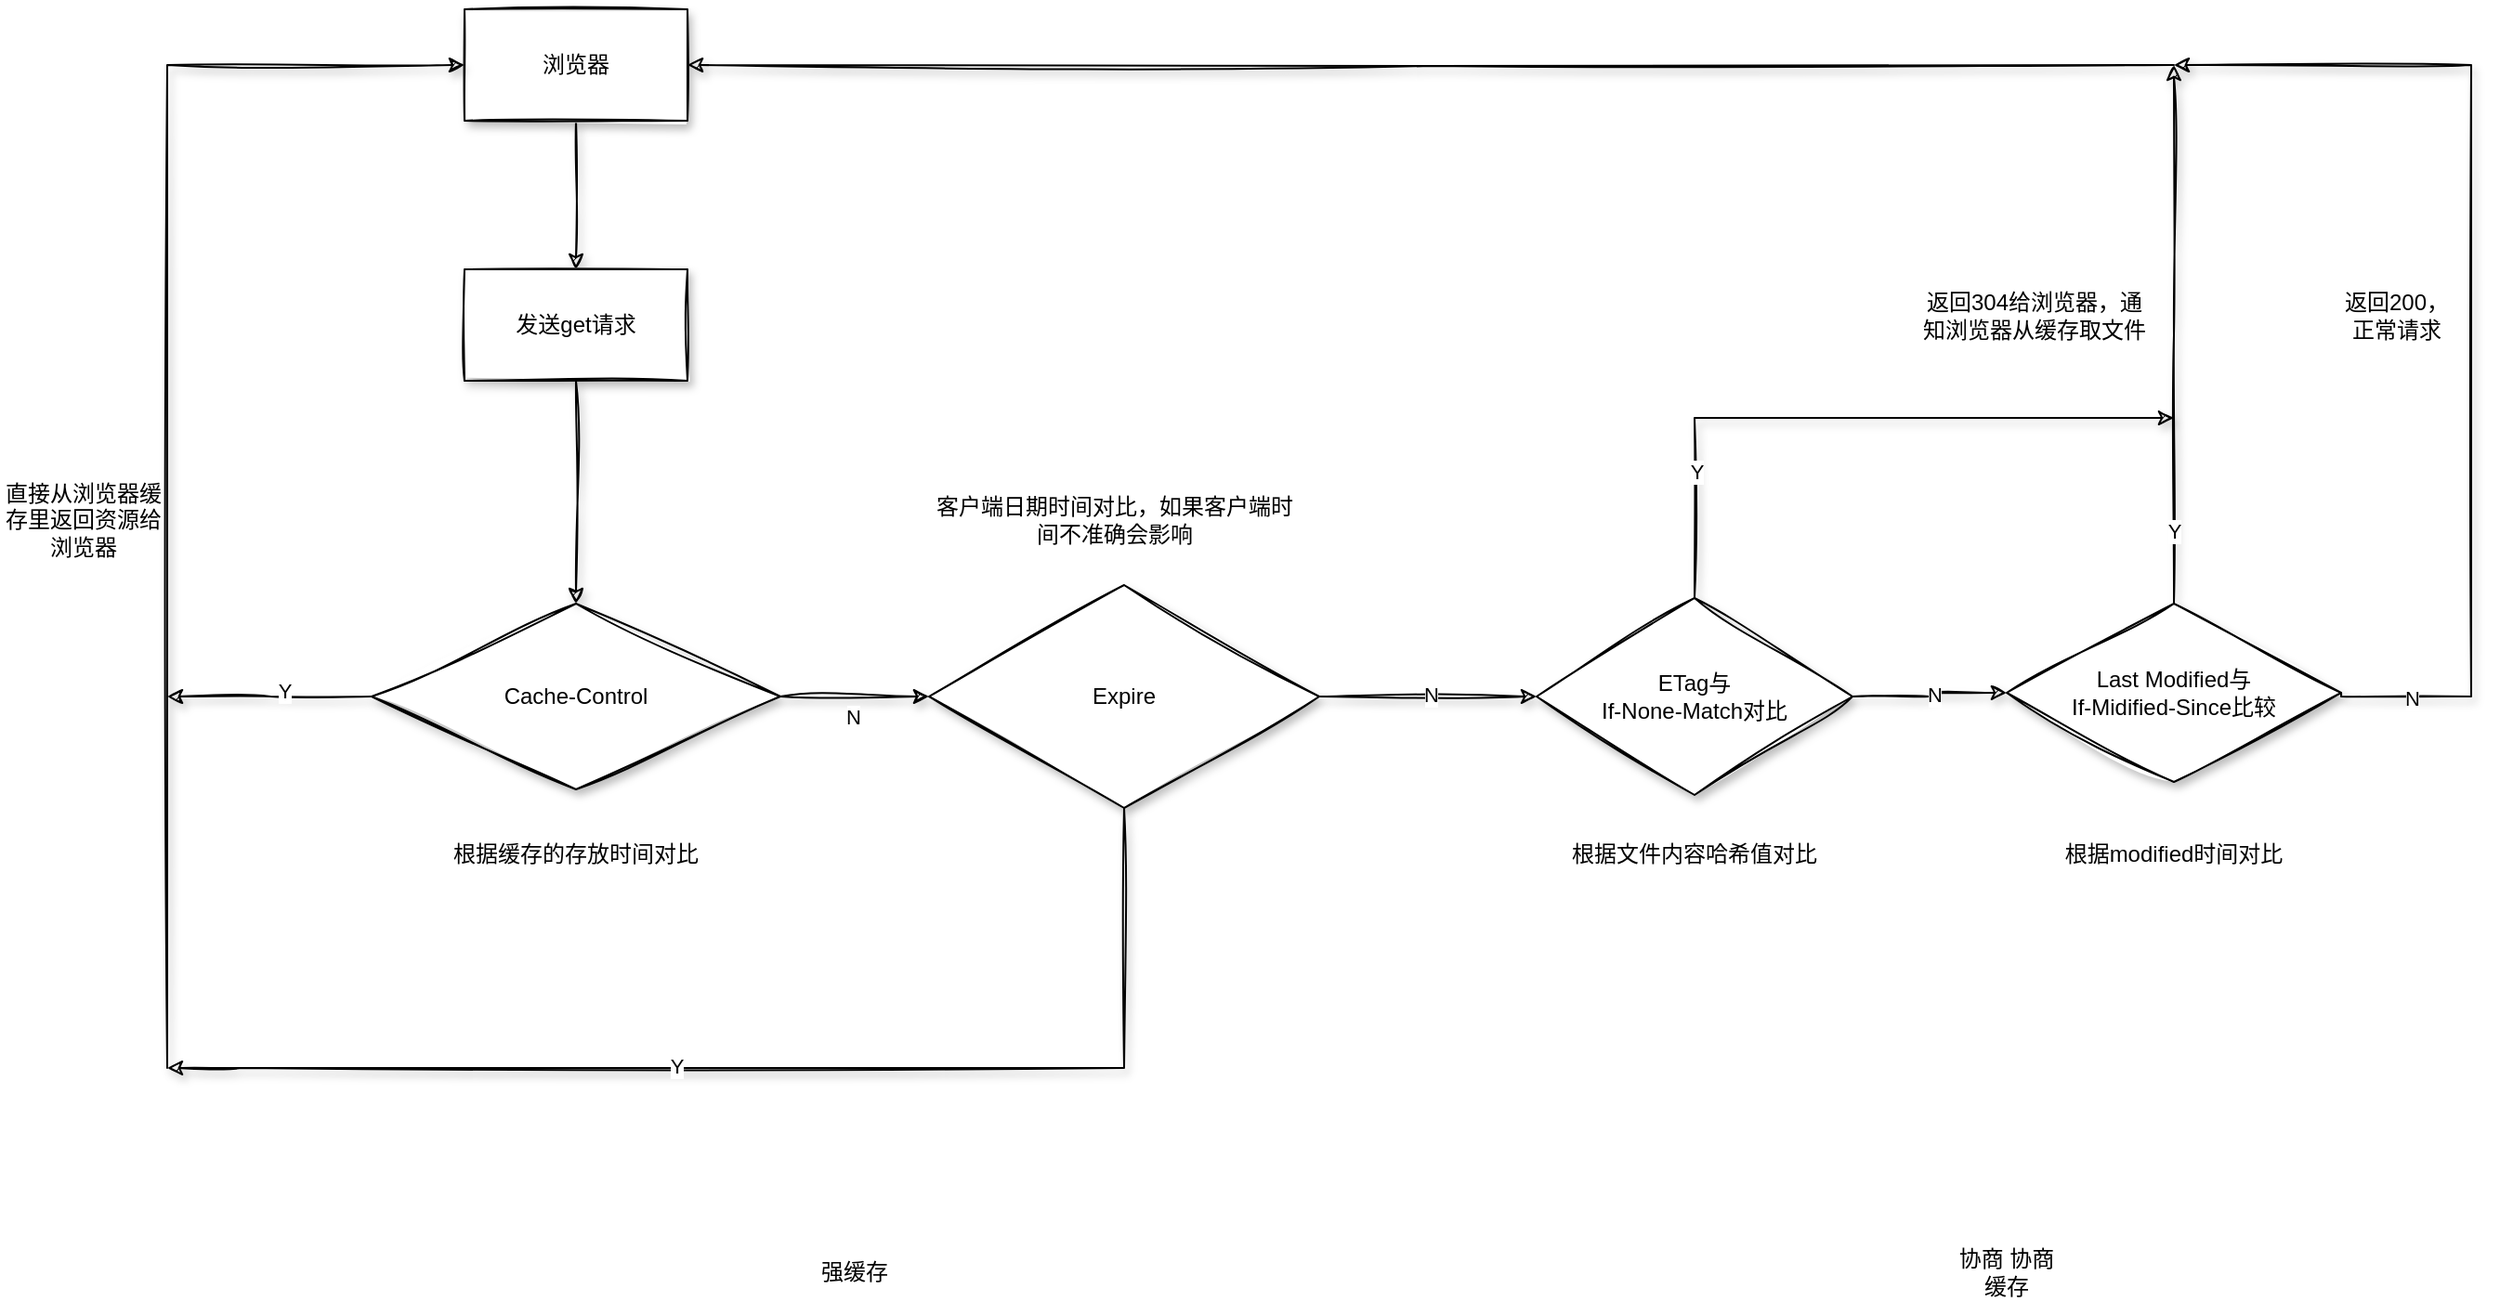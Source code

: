 <mxfile version="20.8.13" type="github">
  <diagram name="第 1 页" id="V0COgpP89dOGvzGSUEoR">
    <mxGraphModel dx="1399" dy="2041" grid="1" gridSize="10" guides="1" tooltips="1" connect="1" arrows="1" fold="1" page="1" pageScale="1" pageWidth="827" pageHeight="1169" math="0" shadow="0">
      <root>
        <mxCell id="0" />
        <mxCell id="1" parent="0" />
        <mxCell id="HlPjlZRa1s9N4S-ejo73-7" style="edgeStyle=orthogonalEdgeStyle;rounded=0;orthogonalLoop=1;jettySize=auto;html=1;sketch=1;curveFitting=1;jiggle=2;shadow=1;" edge="1" parent="1" source="HlPjlZRa1s9N4S-ejo73-1" target="HlPjlZRa1s9N4S-ejo73-6">
          <mxGeometry relative="1" as="geometry" />
        </mxCell>
        <mxCell id="HlPjlZRa1s9N4S-ejo73-18" value="N" style="edgeLabel;html=1;align=center;verticalAlign=middle;resizable=0;points=[];" vertex="1" connectable="0" parent="HlPjlZRa1s9N4S-ejo73-7">
          <mxGeometry x="-0.182" y="-6" relative="1" as="geometry">
            <mxPoint x="6" y="5" as="offset" />
          </mxGeometry>
        </mxCell>
        <mxCell id="HlPjlZRa1s9N4S-ejo73-27" style="edgeStyle=orthogonalEdgeStyle;rounded=0;sketch=1;orthogonalLoop=1;jettySize=auto;html=1;shadow=1;" edge="1" parent="1" source="HlPjlZRa1s9N4S-ejo73-1">
          <mxGeometry relative="1" as="geometry">
            <mxPoint x="90" y="260" as="targetPoint" />
          </mxGeometry>
        </mxCell>
        <mxCell id="HlPjlZRa1s9N4S-ejo73-30" value="Y" style="edgeLabel;html=1;align=center;verticalAlign=middle;resizable=0;points=[];" vertex="1" connectable="0" parent="HlPjlZRa1s9N4S-ejo73-27">
          <mxGeometry x="-0.145" y="-3" relative="1" as="geometry">
            <mxPoint as="offset" />
          </mxGeometry>
        </mxCell>
        <mxCell id="HlPjlZRa1s9N4S-ejo73-1" value="Cache-Control" style="rhombus;whiteSpace=wrap;html=1;shadow=1;fontFamily=Helvetica;fontSize=12;fontColor=default;align=center;strokeColor=default;fillColor=default;sketch=1;jiggle=2;curveFitting=1;" vertex="1" parent="1">
          <mxGeometry x="200" y="210" width="220" height="100" as="geometry" />
        </mxCell>
        <mxCell id="HlPjlZRa1s9N4S-ejo73-2" value="" style="endArrow=classic;html=1;rounded=0;entryX=0.5;entryY=0;entryDx=0;entryDy=0;sketch=1;curveFitting=1;jiggle=2;shadow=1;exitX=0.5;exitY=1;exitDx=0;exitDy=0;" edge="1" parent="1" source="HlPjlZRa1s9N4S-ejo73-25" target="HlPjlZRa1s9N4S-ejo73-1">
          <mxGeometry width="50" height="50" relative="1" as="geometry">
            <mxPoint x="310" y="110" as="sourcePoint" />
            <mxPoint x="280" y="100" as="targetPoint" />
          </mxGeometry>
        </mxCell>
        <mxCell id="HlPjlZRa1s9N4S-ejo73-9" style="edgeStyle=orthogonalEdgeStyle;rounded=0;sketch=1;orthogonalLoop=1;jettySize=auto;html=1;shadow=1;" edge="1" parent="1" source="HlPjlZRa1s9N4S-ejo73-6" target="HlPjlZRa1s9N4S-ejo73-8">
          <mxGeometry relative="1" as="geometry" />
        </mxCell>
        <mxCell id="HlPjlZRa1s9N4S-ejo73-19" value="N" style="edgeLabel;html=1;align=center;verticalAlign=middle;resizable=0;points=[];" vertex="1" connectable="0" parent="HlPjlZRa1s9N4S-ejo73-9">
          <mxGeometry x="0.015" y="1" relative="1" as="geometry">
            <mxPoint as="offset" />
          </mxGeometry>
        </mxCell>
        <mxCell id="HlPjlZRa1s9N4S-ejo73-28" style="edgeStyle=orthogonalEdgeStyle;rounded=0;sketch=1;orthogonalLoop=1;jettySize=auto;html=1;shadow=1;" edge="1" parent="1" source="HlPjlZRa1s9N4S-ejo73-6">
          <mxGeometry relative="1" as="geometry">
            <mxPoint x="90" y="460" as="targetPoint" />
            <Array as="points">
              <mxPoint x="130" y="460" />
              <mxPoint x="130" y="460" />
            </Array>
          </mxGeometry>
        </mxCell>
        <mxCell id="HlPjlZRa1s9N4S-ejo73-31" value="Y" style="edgeLabel;html=1;align=center;verticalAlign=middle;resizable=0;points=[];" vertex="1" connectable="0" parent="HlPjlZRa1s9N4S-ejo73-28">
          <mxGeometry x="0.163" y="-1" relative="1" as="geometry">
            <mxPoint as="offset" />
          </mxGeometry>
        </mxCell>
        <mxCell id="HlPjlZRa1s9N4S-ejo73-6" value="Expire" style="rhombus;whiteSpace=wrap;html=1;shadow=1;fontFamily=Helvetica;fontSize=12;fontColor=default;align=center;strokeColor=default;fillColor=default;sketch=1;jiggle=2;curveFitting=1;" vertex="1" parent="1">
          <mxGeometry x="500" y="200" width="210" height="120" as="geometry" />
        </mxCell>
        <mxCell id="HlPjlZRa1s9N4S-ejo73-11" value="" style="edgeStyle=orthogonalEdgeStyle;rounded=0;sketch=1;orthogonalLoop=1;jettySize=auto;html=1;shadow=1;" edge="1" parent="1" source="HlPjlZRa1s9N4S-ejo73-8" target="HlPjlZRa1s9N4S-ejo73-10">
          <mxGeometry relative="1" as="geometry" />
        </mxCell>
        <mxCell id="HlPjlZRa1s9N4S-ejo73-20" value="N" style="edgeLabel;html=1;align=center;verticalAlign=middle;resizable=0;points=[];" vertex="1" connectable="0" parent="HlPjlZRa1s9N4S-ejo73-11">
          <mxGeometry x="0.013" y="-2" relative="1" as="geometry">
            <mxPoint as="offset" />
          </mxGeometry>
        </mxCell>
        <mxCell id="HlPjlZRa1s9N4S-ejo73-48" style="edgeStyle=orthogonalEdgeStyle;rounded=0;sketch=1;orthogonalLoop=1;jettySize=auto;html=1;shadow=1;" edge="1" parent="1" source="HlPjlZRa1s9N4S-ejo73-8">
          <mxGeometry relative="1" as="geometry">
            <mxPoint x="1170" y="110" as="targetPoint" />
            <Array as="points">
              <mxPoint x="912" y="110" />
            </Array>
          </mxGeometry>
        </mxCell>
        <mxCell id="HlPjlZRa1s9N4S-ejo73-52" value="Y" style="edgeLabel;html=1;align=center;verticalAlign=middle;resizable=0;points=[];" vertex="1" connectable="0" parent="HlPjlZRa1s9N4S-ejo73-48">
          <mxGeometry x="-0.617" y="-1" relative="1" as="geometry">
            <mxPoint as="offset" />
          </mxGeometry>
        </mxCell>
        <mxCell id="HlPjlZRa1s9N4S-ejo73-8" value="ETag与&lt;br&gt;If-None-Match对比" style="rhombus;whiteSpace=wrap;html=1;shadow=1;fontFamily=Helvetica;fontSize=12;fontColor=default;align=center;strokeColor=default;fillColor=default;sketch=1;jiggle=2;curveFitting=1;" vertex="1" parent="1">
          <mxGeometry x="827" y="207" width="170" height="106" as="geometry" />
        </mxCell>
        <mxCell id="HlPjlZRa1s9N4S-ejo73-17" style="edgeStyle=orthogonalEdgeStyle;rounded=0;sketch=1;orthogonalLoop=1;jettySize=auto;html=1;shadow=1;" edge="1" parent="1" source="HlPjlZRa1s9N4S-ejo73-10">
          <mxGeometry relative="1" as="geometry">
            <mxPoint x="1170" y="-80" as="targetPoint" />
          </mxGeometry>
        </mxCell>
        <mxCell id="HlPjlZRa1s9N4S-ejo73-21" value="Y" style="edgeLabel;html=1;align=center;verticalAlign=middle;resizable=0;points=[];" vertex="1" connectable="0" parent="HlPjlZRa1s9N4S-ejo73-17">
          <mxGeometry x="-0.1" relative="1" as="geometry">
            <mxPoint y="91" as="offset" />
          </mxGeometry>
        </mxCell>
        <mxCell id="HlPjlZRa1s9N4S-ejo73-38" style="edgeStyle=orthogonalEdgeStyle;rounded=0;sketch=1;orthogonalLoop=1;jettySize=auto;html=1;shadow=1;exitX=1;exitY=0.5;exitDx=0;exitDy=0;" edge="1" parent="1" source="HlPjlZRa1s9N4S-ejo73-10">
          <mxGeometry relative="1" as="geometry">
            <mxPoint x="1170" y="-80" as="targetPoint" />
            <Array as="points">
              <mxPoint x="1260" y="260" />
              <mxPoint x="1330" y="260" />
              <mxPoint x="1330" y="-80" />
            </Array>
          </mxGeometry>
        </mxCell>
        <mxCell id="HlPjlZRa1s9N4S-ejo73-41" value="N" style="edgeLabel;html=1;align=center;verticalAlign=middle;resizable=0;points=[];" vertex="1" connectable="0" parent="HlPjlZRa1s9N4S-ejo73-38">
          <mxGeometry x="-0.86" relative="1" as="geometry">
            <mxPoint y="1" as="offset" />
          </mxGeometry>
        </mxCell>
        <mxCell id="HlPjlZRa1s9N4S-ejo73-10" value="Last Modified与&lt;br&gt;If-Midified-Since比较" style="rhombus;whiteSpace=wrap;html=1;shadow=1;fontFamily=Helvetica;fontSize=12;fontColor=default;align=center;strokeColor=default;fillColor=default;sketch=1;jiggle=2;curveFitting=1;" vertex="1" parent="1">
          <mxGeometry x="1080" y="210" width="180" height="96" as="geometry" />
        </mxCell>
        <mxCell id="HlPjlZRa1s9N4S-ejo73-35" style="edgeStyle=orthogonalEdgeStyle;rounded=0;sketch=1;orthogonalLoop=1;jettySize=auto;html=1;entryX=1;entryY=0.5;entryDx=0;entryDy=0;shadow=1;" edge="1" parent="1" target="HlPjlZRa1s9N4S-ejo73-24">
          <mxGeometry relative="1" as="geometry">
            <mxPoint x="1170" y="-80" as="sourcePoint" />
          </mxGeometry>
        </mxCell>
        <mxCell id="HlPjlZRa1s9N4S-ejo73-26" value="" style="edgeStyle=orthogonalEdgeStyle;rounded=0;sketch=1;orthogonalLoop=1;jettySize=auto;html=1;shadow=1;" edge="1" parent="1" source="HlPjlZRa1s9N4S-ejo73-24" target="HlPjlZRa1s9N4S-ejo73-25">
          <mxGeometry relative="1" as="geometry" />
        </mxCell>
        <mxCell id="HlPjlZRa1s9N4S-ejo73-24" value="浏览器" style="rounded=0;whiteSpace=wrap;html=1;shadow=1;sketch=1;gradientColor=none;" vertex="1" parent="1">
          <mxGeometry x="250" y="-110" width="120" height="60" as="geometry" />
        </mxCell>
        <mxCell id="HlPjlZRa1s9N4S-ejo73-25" value="发送get请求" style="rounded=0;whiteSpace=wrap;html=1;shadow=1;sketch=1;gradientColor=none;" vertex="1" parent="1">
          <mxGeometry x="250" y="30" width="120" height="60" as="geometry" />
        </mxCell>
        <mxCell id="HlPjlZRa1s9N4S-ejo73-29" value="" style="endArrow=classic;html=1;rounded=0;shadow=1;sketch=1;entryX=0;entryY=0.5;entryDx=0;entryDy=0;" edge="1" parent="1" target="HlPjlZRa1s9N4S-ejo73-24">
          <mxGeometry width="50" height="50" relative="1" as="geometry">
            <mxPoint x="90" y="460" as="sourcePoint" />
            <mxPoint x="120" y="390" as="targetPoint" />
            <Array as="points">
              <mxPoint x="90" y="-80" />
            </Array>
          </mxGeometry>
        </mxCell>
        <mxCell id="HlPjlZRa1s9N4S-ejo73-32" value="直接从浏览器缓存里返回资源给浏览器" style="text;html=1;strokeColor=none;fillColor=none;align=center;verticalAlign=middle;whiteSpace=wrap;rounded=0;" vertex="1" parent="1">
          <mxGeometry y="120" width="90" height="90" as="geometry" />
        </mxCell>
        <mxCell id="HlPjlZRa1s9N4S-ejo73-43" value="返回304给浏览器，通知浏览器从缓存取文件" style="text;html=1;strokeColor=none;fillColor=none;align=center;verticalAlign=middle;whiteSpace=wrap;rounded=0;" vertex="1" parent="1">
          <mxGeometry x="1030" y="30" width="130" height="50" as="geometry" />
        </mxCell>
        <mxCell id="HlPjlZRa1s9N4S-ejo73-44" value="返回200，正常请求" style="text;html=1;strokeColor=none;fillColor=none;align=center;verticalAlign=middle;whiteSpace=wrap;rounded=0;" vertex="1" parent="1">
          <mxGeometry x="1260" y="40" width="60" height="30" as="geometry" />
        </mxCell>
        <mxCell id="HlPjlZRa1s9N4S-ejo73-50" value="强缓存" style="text;html=1;strokeColor=none;fillColor=none;align=center;verticalAlign=middle;whiteSpace=wrap;rounded=0;" vertex="1" parent="1">
          <mxGeometry x="430" y="555" width="60" height="30" as="geometry" />
        </mxCell>
        <mxCell id="HlPjlZRa1s9N4S-ejo73-51" value="协商 协商缓存" style="text;html=1;strokeColor=none;fillColor=none;align=center;verticalAlign=middle;whiteSpace=wrap;rounded=0;" vertex="1" parent="1">
          <mxGeometry x="1050" y="555" width="60" height="30" as="geometry" />
        </mxCell>
        <mxCell id="HlPjlZRa1s9N4S-ejo73-53" value="客户端日期时间对比，如果客户端时间不准确会影响" style="text;html=1;strokeColor=none;fillColor=none;align=center;verticalAlign=middle;whiteSpace=wrap;rounded=0;" vertex="1" parent="1">
          <mxGeometry x="500" y="150" width="200" height="30" as="geometry" />
        </mxCell>
        <mxCell id="HlPjlZRa1s9N4S-ejo73-54" value="根据缓存的存放时间对比" style="text;html=1;strokeColor=none;fillColor=none;align=center;verticalAlign=middle;whiteSpace=wrap;rounded=0;" vertex="1" parent="1">
          <mxGeometry x="235" y="330" width="150" height="30" as="geometry" />
        </mxCell>
        <mxCell id="HlPjlZRa1s9N4S-ejo73-55" value="根据文件内容哈希值对比" style="text;html=1;strokeColor=none;fillColor=none;align=center;verticalAlign=middle;whiteSpace=wrap;rounded=0;" vertex="1" parent="1">
          <mxGeometry x="838" y="330" width="148" height="30" as="geometry" />
        </mxCell>
        <mxCell id="HlPjlZRa1s9N4S-ejo73-56" value="根据modified时间对比" style="text;html=1;strokeColor=none;fillColor=none;align=center;verticalAlign=middle;whiteSpace=wrap;rounded=0;" vertex="1" parent="1">
          <mxGeometry x="1105" y="330" width="130" height="30" as="geometry" />
        </mxCell>
      </root>
    </mxGraphModel>
  </diagram>
</mxfile>
